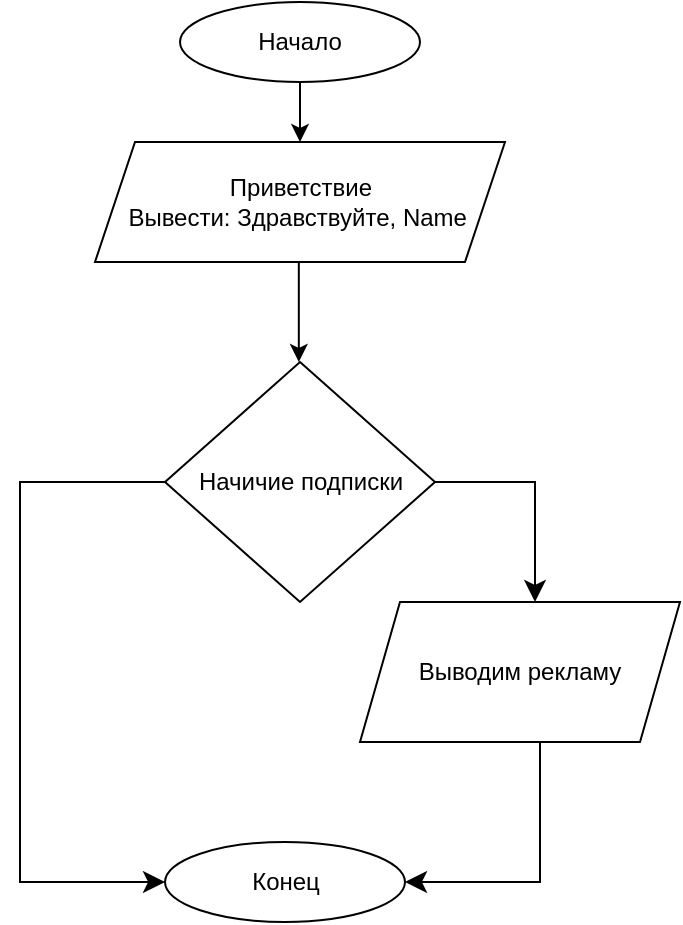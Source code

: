 <mxfile version="20.8.20" type="device"><diagram id="C5RBs43oDa-KdzZeNtuy" name="Page-1"><mxGraphModel dx="3516" dy="614" grid="1" gridSize="10" guides="1" tooltips="1" connect="1" arrows="1" fold="1" page="1" pageScale="1" pageWidth="827" pageHeight="1169" math="0" shadow="0"><root><mxCell id="WIyWlLk6GJQsqaUBKTNV-0"/><mxCell id="WIyWlLk6GJQsqaUBKTNV-1" parent="WIyWlLk6GJQsqaUBKTNV-0"/><mxCell id="IKHIOKKnRt30qH_VPtRt-0" value="Начало" style="ellipse;whiteSpace=wrap;html=1;" vertex="1" parent="WIyWlLk6GJQsqaUBKTNV-1"><mxGeometry x="-2140" y="60" width="120" height="40" as="geometry"/></mxCell><mxCell id="IKHIOKKnRt30qH_VPtRt-1" value="" style="endArrow=classic;html=1;rounded=0;exitX=0.5;exitY=1;exitDx=0;exitDy=0;" edge="1" parent="WIyWlLk6GJQsqaUBKTNV-1" source="IKHIOKKnRt30qH_VPtRt-0"><mxGeometry width="50" height="50" relative="1" as="geometry"><mxPoint x="-2114" y="170" as="sourcePoint"/><mxPoint x="-2080" y="130" as="targetPoint"/></mxGeometry></mxCell><mxCell id="IKHIOKKnRt30qH_VPtRt-8" value="Приветствие&lt;br&gt;Вывести: Здравствуйте, Name&amp;nbsp;" style="shape=parallelogram;perimeter=parallelogramPerimeter;whiteSpace=wrap;html=1;fixedSize=1;" vertex="1" parent="WIyWlLk6GJQsqaUBKTNV-1"><mxGeometry x="-2182.5" y="130" width="205" height="60" as="geometry"/></mxCell><mxCell id="IKHIOKKnRt30qH_VPtRt-9" value="" style="endArrow=classic;html=1;rounded=0;" edge="1" parent="WIyWlLk6GJQsqaUBKTNV-1"><mxGeometry width="50" height="50" relative="1" as="geometry"><mxPoint x="-2080.59" y="190" as="sourcePoint"/><mxPoint x="-2080.59" y="240" as="targetPoint"/></mxGeometry></mxCell><mxCell id="IKHIOKKnRt30qH_VPtRt-10" value="Начичие подписки" style="rhombus;whiteSpace=wrap;html=1;" vertex="1" parent="WIyWlLk6GJQsqaUBKTNV-1"><mxGeometry x="-2147.5" y="240" width="135" height="120" as="geometry"/></mxCell><mxCell id="IKHIOKKnRt30qH_VPtRt-14" value="" style="edgeStyle=segmentEdgeStyle;endArrow=classic;html=1;curved=0;rounded=0;endSize=8;startSize=8;entryX=0;entryY=0.5;entryDx=0;entryDy=0;" edge="1" parent="WIyWlLk6GJQsqaUBKTNV-1" target="IKHIOKKnRt30qH_VPtRt-17"><mxGeometry width="50" height="50" relative="1" as="geometry"><mxPoint x="-2147.5" y="300" as="sourcePoint"/><mxPoint x="-2200" y="500" as="targetPoint"/><Array as="points"><mxPoint x="-2220" y="300"/><mxPoint x="-2220" y="500"/></Array></mxGeometry></mxCell><mxCell id="IKHIOKKnRt30qH_VPtRt-15" value="" style="edgeStyle=segmentEdgeStyle;endArrow=classic;html=1;curved=0;rounded=0;endSize=8;startSize=8;" edge="1" parent="WIyWlLk6GJQsqaUBKTNV-1"><mxGeometry width="50" height="50" relative="1" as="geometry"><mxPoint x="-2012.5" y="300" as="sourcePoint"/><mxPoint x="-1962.5" y="360" as="targetPoint"/></mxGeometry></mxCell><mxCell id="IKHIOKKnRt30qH_VPtRt-16" value="Выводим рекламу" style="shape=parallelogram;perimeter=parallelogramPerimeter;whiteSpace=wrap;html=1;fixedSize=1;" vertex="1" parent="WIyWlLk6GJQsqaUBKTNV-1"><mxGeometry x="-2050" y="360" width="160" height="70" as="geometry"/></mxCell><mxCell id="IKHIOKKnRt30qH_VPtRt-17" value="Конец" style="ellipse;whiteSpace=wrap;html=1;" vertex="1" parent="WIyWlLk6GJQsqaUBKTNV-1"><mxGeometry x="-2147.5" y="480" width="120" height="40" as="geometry"/></mxCell><mxCell id="IKHIOKKnRt30qH_VPtRt-20" value="" style="edgeStyle=segmentEdgeStyle;endArrow=classic;html=1;curved=0;rounded=0;endSize=8;startSize=8;entryX=1;entryY=0.5;entryDx=0;entryDy=0;" edge="1" parent="WIyWlLk6GJQsqaUBKTNV-1" target="IKHIOKKnRt30qH_VPtRt-17"><mxGeometry width="50" height="50" relative="1" as="geometry"><mxPoint x="-1960" y="430" as="sourcePoint"/><mxPoint x="-2020" y="500" as="targetPoint"/><Array as="points"><mxPoint x="-1960" y="500"/></Array></mxGeometry></mxCell></root></mxGraphModel></diagram></mxfile>